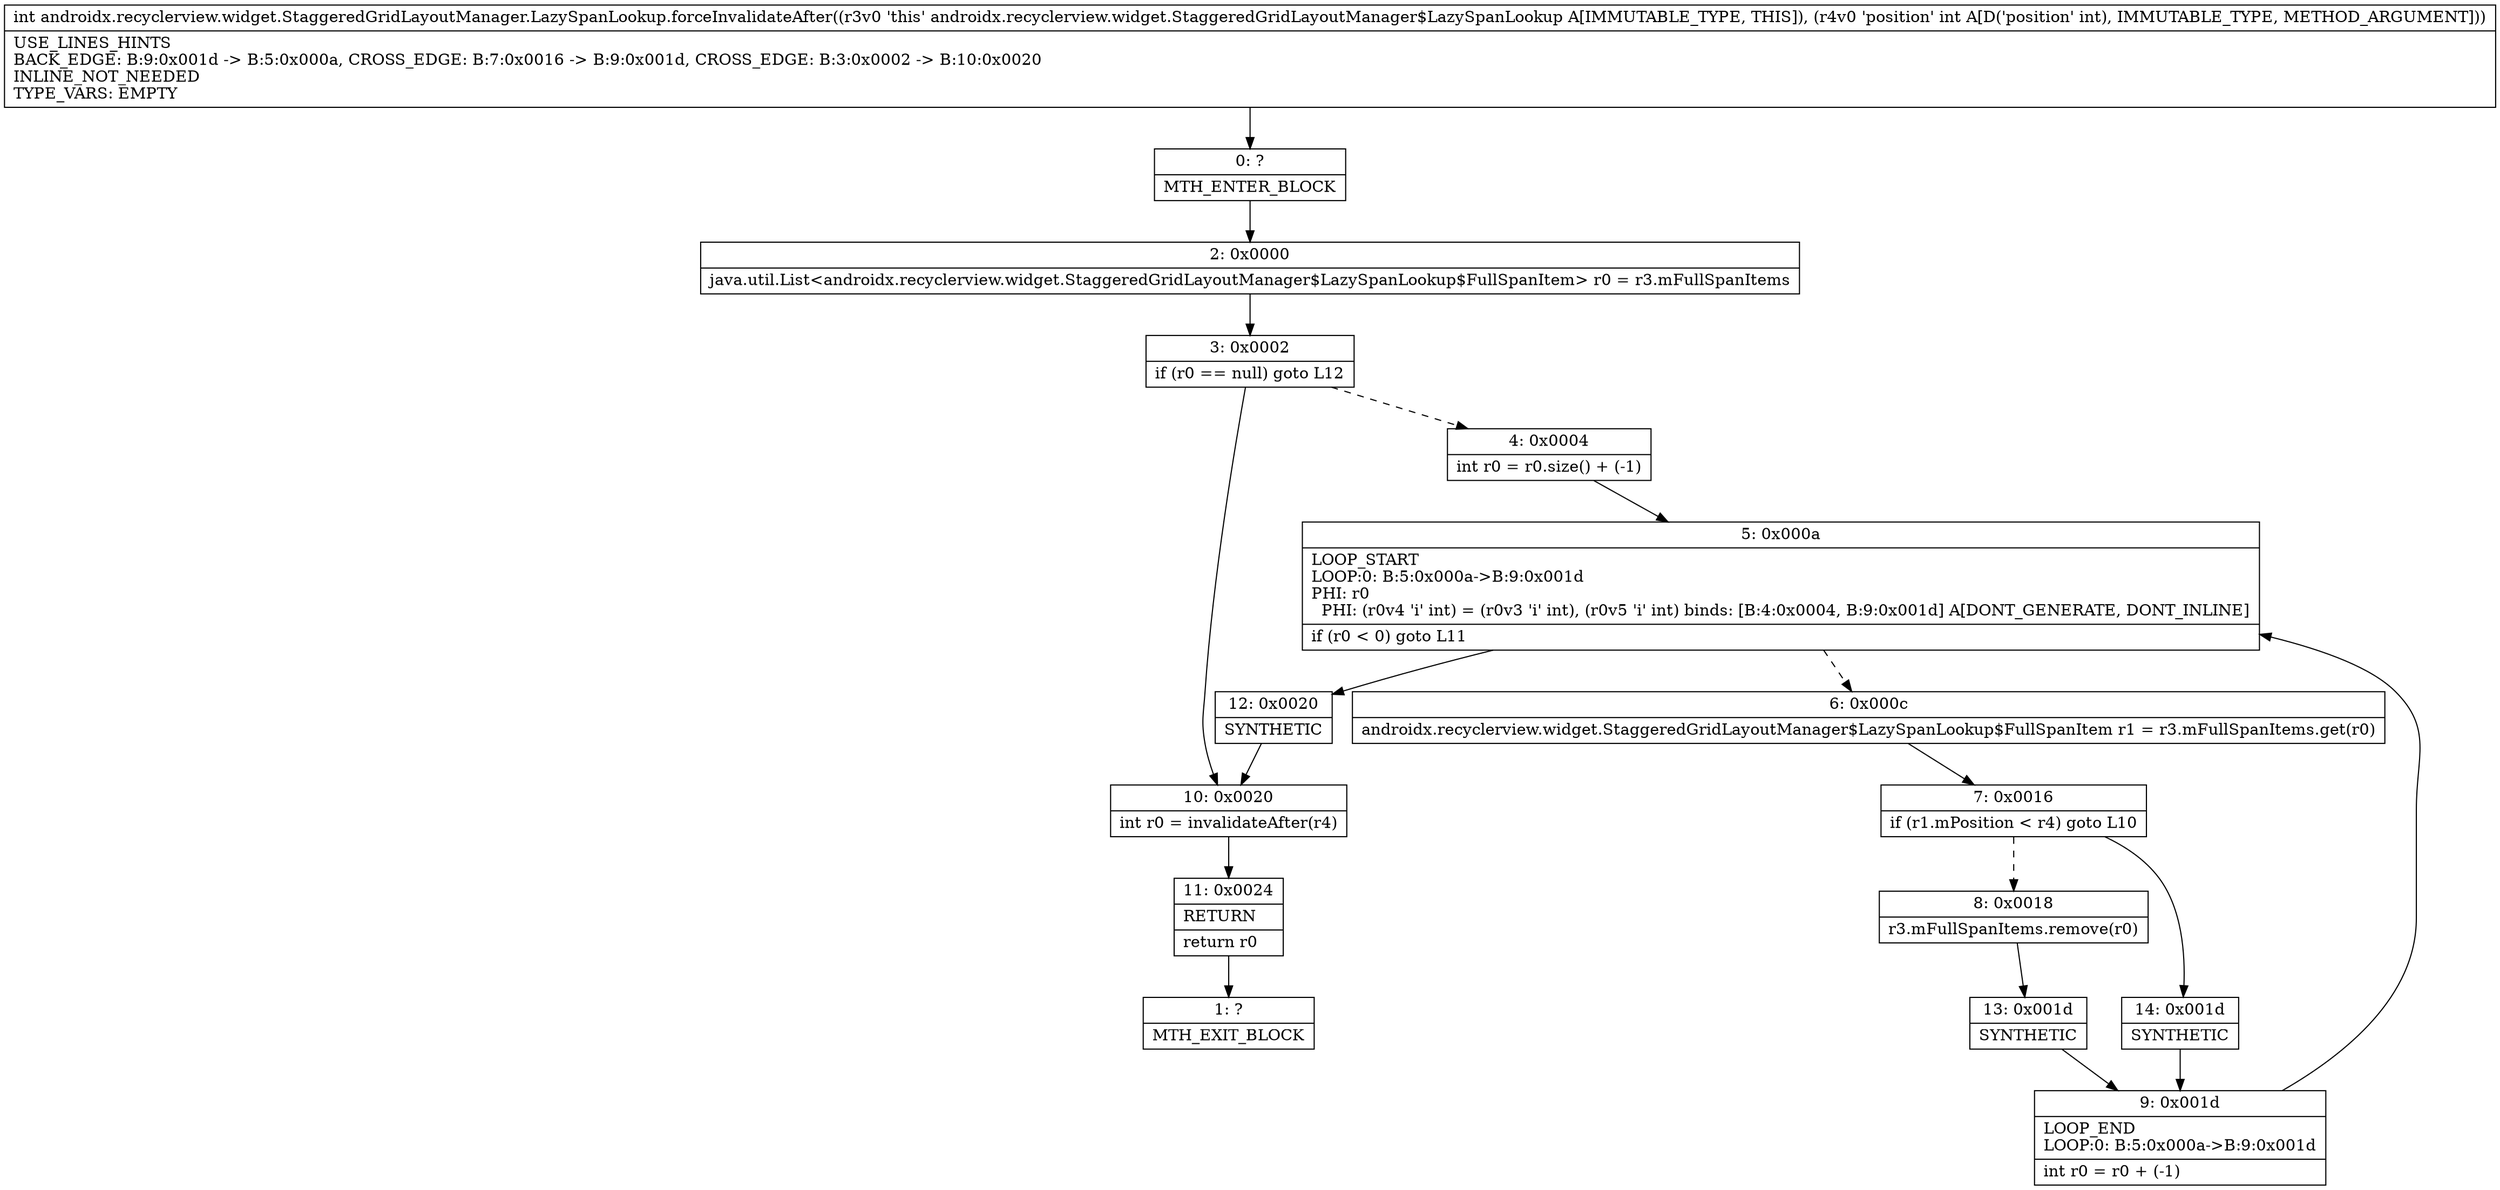 digraph "CFG forandroidx.recyclerview.widget.StaggeredGridLayoutManager.LazySpanLookup.forceInvalidateAfter(I)I" {
Node_0 [shape=record,label="{0\:\ ?|MTH_ENTER_BLOCK\l}"];
Node_2 [shape=record,label="{2\:\ 0x0000|java.util.List\<androidx.recyclerview.widget.StaggeredGridLayoutManager$LazySpanLookup$FullSpanItem\> r0 = r3.mFullSpanItems\l}"];
Node_3 [shape=record,label="{3\:\ 0x0002|if (r0 == null) goto L12\l}"];
Node_4 [shape=record,label="{4\:\ 0x0004|int r0 = r0.size() + (\-1)\l}"];
Node_5 [shape=record,label="{5\:\ 0x000a|LOOP_START\lLOOP:0: B:5:0x000a\-\>B:9:0x001d\lPHI: r0 \l  PHI: (r0v4 'i' int) = (r0v3 'i' int), (r0v5 'i' int) binds: [B:4:0x0004, B:9:0x001d] A[DONT_GENERATE, DONT_INLINE]\l|if (r0 \< 0) goto L11\l}"];
Node_6 [shape=record,label="{6\:\ 0x000c|androidx.recyclerview.widget.StaggeredGridLayoutManager$LazySpanLookup$FullSpanItem r1 = r3.mFullSpanItems.get(r0)\l}"];
Node_7 [shape=record,label="{7\:\ 0x0016|if (r1.mPosition \< r4) goto L10\l}"];
Node_8 [shape=record,label="{8\:\ 0x0018|r3.mFullSpanItems.remove(r0)\l}"];
Node_13 [shape=record,label="{13\:\ 0x001d|SYNTHETIC\l}"];
Node_9 [shape=record,label="{9\:\ 0x001d|LOOP_END\lLOOP:0: B:5:0x000a\-\>B:9:0x001d\l|int r0 = r0 + (\-1)\l}"];
Node_14 [shape=record,label="{14\:\ 0x001d|SYNTHETIC\l}"];
Node_12 [shape=record,label="{12\:\ 0x0020|SYNTHETIC\l}"];
Node_10 [shape=record,label="{10\:\ 0x0020|int r0 = invalidateAfter(r4)\l}"];
Node_11 [shape=record,label="{11\:\ 0x0024|RETURN\l|return r0\l}"];
Node_1 [shape=record,label="{1\:\ ?|MTH_EXIT_BLOCK\l}"];
MethodNode[shape=record,label="{int androidx.recyclerview.widget.StaggeredGridLayoutManager.LazySpanLookup.forceInvalidateAfter((r3v0 'this' androidx.recyclerview.widget.StaggeredGridLayoutManager$LazySpanLookup A[IMMUTABLE_TYPE, THIS]), (r4v0 'position' int A[D('position' int), IMMUTABLE_TYPE, METHOD_ARGUMENT]))  | USE_LINES_HINTS\lBACK_EDGE: B:9:0x001d \-\> B:5:0x000a, CROSS_EDGE: B:7:0x0016 \-\> B:9:0x001d, CROSS_EDGE: B:3:0x0002 \-\> B:10:0x0020\lINLINE_NOT_NEEDED\lTYPE_VARS: EMPTY\l}"];
MethodNode -> Node_0;Node_0 -> Node_2;
Node_2 -> Node_3;
Node_3 -> Node_4[style=dashed];
Node_3 -> Node_10;
Node_4 -> Node_5;
Node_5 -> Node_6[style=dashed];
Node_5 -> Node_12;
Node_6 -> Node_7;
Node_7 -> Node_8[style=dashed];
Node_7 -> Node_14;
Node_8 -> Node_13;
Node_13 -> Node_9;
Node_9 -> Node_5;
Node_14 -> Node_9;
Node_12 -> Node_10;
Node_10 -> Node_11;
Node_11 -> Node_1;
}

